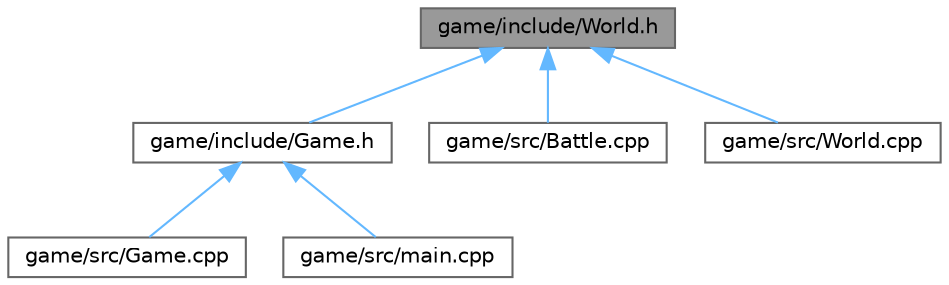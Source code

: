 digraph "game/include/World.h"
{
 // LATEX_PDF_SIZE
  bgcolor="transparent";
  edge [fontname=Helvetica,fontsize=10,labelfontname=Helvetica,labelfontsize=10];
  node [fontname=Helvetica,fontsize=10,shape=box,height=0.2,width=0.4];
  Node1 [id="Node000001",label="game/include/World.h",height=0.2,width=0.4,color="gray40", fillcolor="grey60", style="filled", fontcolor="black",tooltip="Game world and map management class."];
  Node1 -> Node2 [id="edge1_Node000001_Node000002",dir="back",color="steelblue1",style="solid",tooltip=" "];
  Node2 [id="Node000002",label="game/include/Game.h",height=0.2,width=0.4,color="grey40", fillcolor="white", style="filled",URL="$Game_8h.html",tooltip="Main game controller class."];
  Node2 -> Node3 [id="edge2_Node000002_Node000003",dir="back",color="steelblue1",style="solid",tooltip=" "];
  Node3 [id="Node000003",label="game/src/Game.cpp",height=0.2,width=0.4,color="grey40", fillcolor="white", style="filled",URL="$Game_8cpp.html",tooltip="Implementation of the main game controller."];
  Node2 -> Node4 [id="edge3_Node000002_Node000004",dir="back",color="steelblue1",style="solid",tooltip=" "];
  Node4 [id="Node000004",label="game/src/main.cpp",height=0.2,width=0.4,color="grey40", fillcolor="white", style="filled",URL="$main_8cpp.html",tooltip="Main entry point for the RPG game."];
  Node1 -> Node5 [id="edge4_Node000001_Node000005",dir="back",color="steelblue1",style="solid",tooltip=" "];
  Node5 [id="Node000005",label="game/src/Battle.cpp",height=0.2,width=0.4,color="grey40", fillcolor="white", style="filled",URL="$Battle_8cpp.html",tooltip=" "];
  Node1 -> Node6 [id="edge5_Node000001_Node000006",dir="back",color="steelblue1",style="solid",tooltip=" "];
  Node6 [id="Node000006",label="game/src/World.cpp",height=0.2,width=0.4,color="grey40", fillcolor="white", style="filled",URL="$World_8cpp.html",tooltip=" "];
}
